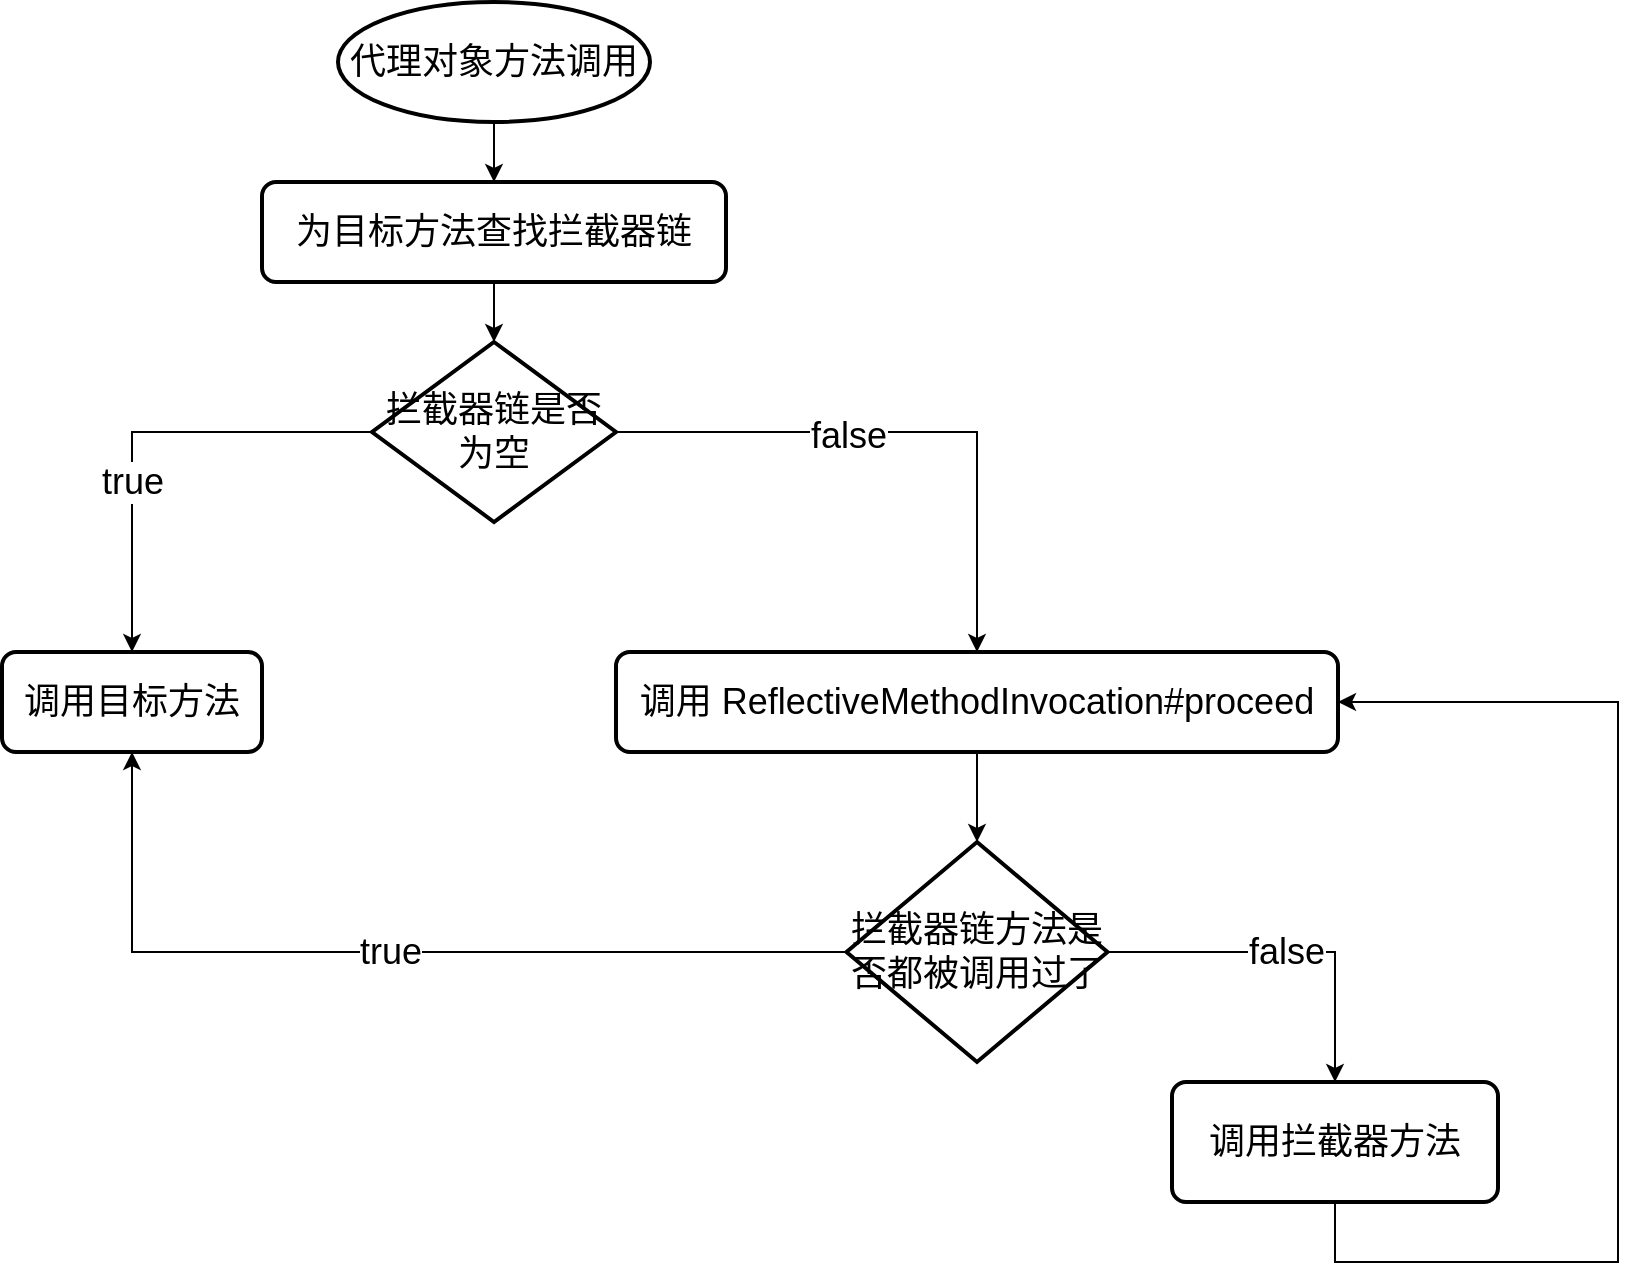 <mxfile version="20.8.23" type="github">
  <diagram name="第 1 页" id="WMbE2pWvK8cWfMMglYSd">
    <mxGraphModel dx="1416" dy="738" grid="1" gridSize="10" guides="1" tooltips="1" connect="1" arrows="1" fold="1" page="1" pageScale="1" pageWidth="827" pageHeight="1169" math="0" shadow="0">
      <root>
        <mxCell id="0" />
        <mxCell id="1" parent="0" />
        <mxCell id="sS-b0C_5kmEtddLcen15-4" style="edgeStyle=orthogonalEdgeStyle;rounded=0;orthogonalLoop=1;jettySize=auto;html=1;fontSize=18;" edge="1" parent="1" source="sS-b0C_5kmEtddLcen15-1" target="sS-b0C_5kmEtddLcen15-2">
          <mxGeometry relative="1" as="geometry" />
        </mxCell>
        <mxCell id="sS-b0C_5kmEtddLcen15-1" value="&lt;font style=&quot;font-size: 18px;&quot;&gt;代理对象方法调用&lt;/font&gt;" style="strokeWidth=2;html=1;shape=mxgraph.flowchart.start_1;whiteSpace=wrap;" vertex="1" parent="1">
          <mxGeometry x="310" y="210" width="156" height="60" as="geometry" />
        </mxCell>
        <mxCell id="sS-b0C_5kmEtddLcen15-5" style="edgeStyle=orthogonalEdgeStyle;rounded=0;orthogonalLoop=1;jettySize=auto;html=1;fontSize=18;" edge="1" parent="1" source="sS-b0C_5kmEtddLcen15-2" target="sS-b0C_5kmEtddLcen15-3">
          <mxGeometry relative="1" as="geometry" />
        </mxCell>
        <mxCell id="sS-b0C_5kmEtddLcen15-2" value="为目标方法查找拦截器链" style="rounded=1;whiteSpace=wrap;html=1;absoluteArcSize=1;arcSize=14;strokeWidth=2;fontSize=18;" vertex="1" parent="1">
          <mxGeometry x="272" y="300" width="232" height="50" as="geometry" />
        </mxCell>
        <mxCell id="sS-b0C_5kmEtddLcen15-8" value="true" style="edgeStyle=orthogonalEdgeStyle;rounded=0;orthogonalLoop=1;jettySize=auto;html=1;entryX=0.5;entryY=0;entryDx=0;entryDy=0;fontSize=18;" edge="1" parent="1" source="sS-b0C_5kmEtddLcen15-3" target="sS-b0C_5kmEtddLcen15-7">
          <mxGeometry x="0.261" relative="1" as="geometry">
            <mxPoint as="offset" />
          </mxGeometry>
        </mxCell>
        <mxCell id="sS-b0C_5kmEtddLcen15-10" style="edgeStyle=orthogonalEdgeStyle;rounded=0;orthogonalLoop=1;jettySize=auto;html=1;fontSize=18;exitX=1;exitY=0.5;exitDx=0;exitDy=0;exitPerimeter=0;" edge="1" parent="1" source="sS-b0C_5kmEtddLcen15-3" target="sS-b0C_5kmEtddLcen15-9">
          <mxGeometry relative="1" as="geometry" />
        </mxCell>
        <mxCell id="sS-b0C_5kmEtddLcen15-11" value="false" style="edgeLabel;html=1;align=center;verticalAlign=middle;resizable=0;points=[];fontSize=18;" vertex="1" connectable="0" parent="sS-b0C_5kmEtddLcen15-10">
          <mxGeometry x="-0.201" y="-2" relative="1" as="geometry">
            <mxPoint as="offset" />
          </mxGeometry>
        </mxCell>
        <mxCell id="sS-b0C_5kmEtddLcen15-3" value="拦截器链是否为空" style="strokeWidth=2;html=1;shape=mxgraph.flowchart.decision;whiteSpace=wrap;fontSize=18;" vertex="1" parent="1">
          <mxGeometry x="327" y="380" width="122" height="90" as="geometry" />
        </mxCell>
        <mxCell id="sS-b0C_5kmEtddLcen15-7" value="调用目标方法" style="rounded=1;whiteSpace=wrap;html=1;absoluteArcSize=1;arcSize=14;strokeWidth=2;fontSize=18;" vertex="1" parent="1">
          <mxGeometry x="142" y="535" width="130" height="50" as="geometry" />
        </mxCell>
        <mxCell id="sS-b0C_5kmEtddLcen15-14" style="edgeStyle=orthogonalEdgeStyle;rounded=0;orthogonalLoop=1;jettySize=auto;html=1;entryX=0.5;entryY=0;entryDx=0;entryDy=0;entryPerimeter=0;fontSize=18;" edge="1" parent="1" source="sS-b0C_5kmEtddLcen15-9" target="sS-b0C_5kmEtddLcen15-13">
          <mxGeometry relative="1" as="geometry" />
        </mxCell>
        <mxCell id="sS-b0C_5kmEtddLcen15-9" value="调用 ReflectiveMethodInvocation#proceed" style="rounded=1;whiteSpace=wrap;html=1;absoluteArcSize=1;arcSize=14;strokeWidth=2;fontSize=18;" vertex="1" parent="1">
          <mxGeometry x="449" y="535" width="361" height="50" as="geometry" />
        </mxCell>
        <mxCell id="sS-b0C_5kmEtddLcen15-15" value="true" style="edgeStyle=orthogonalEdgeStyle;rounded=0;orthogonalLoop=1;jettySize=auto;html=1;entryX=0.5;entryY=1;entryDx=0;entryDy=0;fontSize=18;" edge="1" parent="1" source="sS-b0C_5kmEtddLcen15-13" target="sS-b0C_5kmEtddLcen15-7">
          <mxGeometry relative="1" as="geometry" />
        </mxCell>
        <mxCell id="sS-b0C_5kmEtddLcen15-19" value="false" style="edgeStyle=orthogonalEdgeStyle;rounded=0;orthogonalLoop=1;jettySize=auto;html=1;entryX=0.5;entryY=0;entryDx=0;entryDy=0;fontSize=18;" edge="1" parent="1" source="sS-b0C_5kmEtddLcen15-13" target="sS-b0C_5kmEtddLcen15-18">
          <mxGeometry relative="1" as="geometry" />
        </mxCell>
        <mxCell id="sS-b0C_5kmEtddLcen15-13" value="拦截器链方法是否都被调用过了" style="strokeWidth=2;html=1;shape=mxgraph.flowchart.decision;whiteSpace=wrap;fontSize=18;" vertex="1" parent="1">
          <mxGeometry x="564.25" y="630" width="130.5" height="110" as="geometry" />
        </mxCell>
        <mxCell id="sS-b0C_5kmEtddLcen15-20" style="edgeStyle=orthogonalEdgeStyle;rounded=0;orthogonalLoop=1;jettySize=auto;html=1;entryX=1;entryY=0.5;entryDx=0;entryDy=0;fontSize=18;exitX=0.5;exitY=1;exitDx=0;exitDy=0;" edge="1" parent="1" source="sS-b0C_5kmEtddLcen15-18" target="sS-b0C_5kmEtddLcen15-9">
          <mxGeometry relative="1" as="geometry">
            <Array as="points">
              <mxPoint x="809" y="840" />
              <mxPoint x="950" y="840" />
              <mxPoint x="950" y="560" />
            </Array>
          </mxGeometry>
        </mxCell>
        <mxCell id="sS-b0C_5kmEtddLcen15-18" value="调用拦截器方法" style="rounded=1;whiteSpace=wrap;html=1;absoluteArcSize=1;arcSize=14;strokeWidth=2;fontSize=18;" vertex="1" parent="1">
          <mxGeometry x="727" y="750" width="163" height="60" as="geometry" />
        </mxCell>
      </root>
    </mxGraphModel>
  </diagram>
</mxfile>
